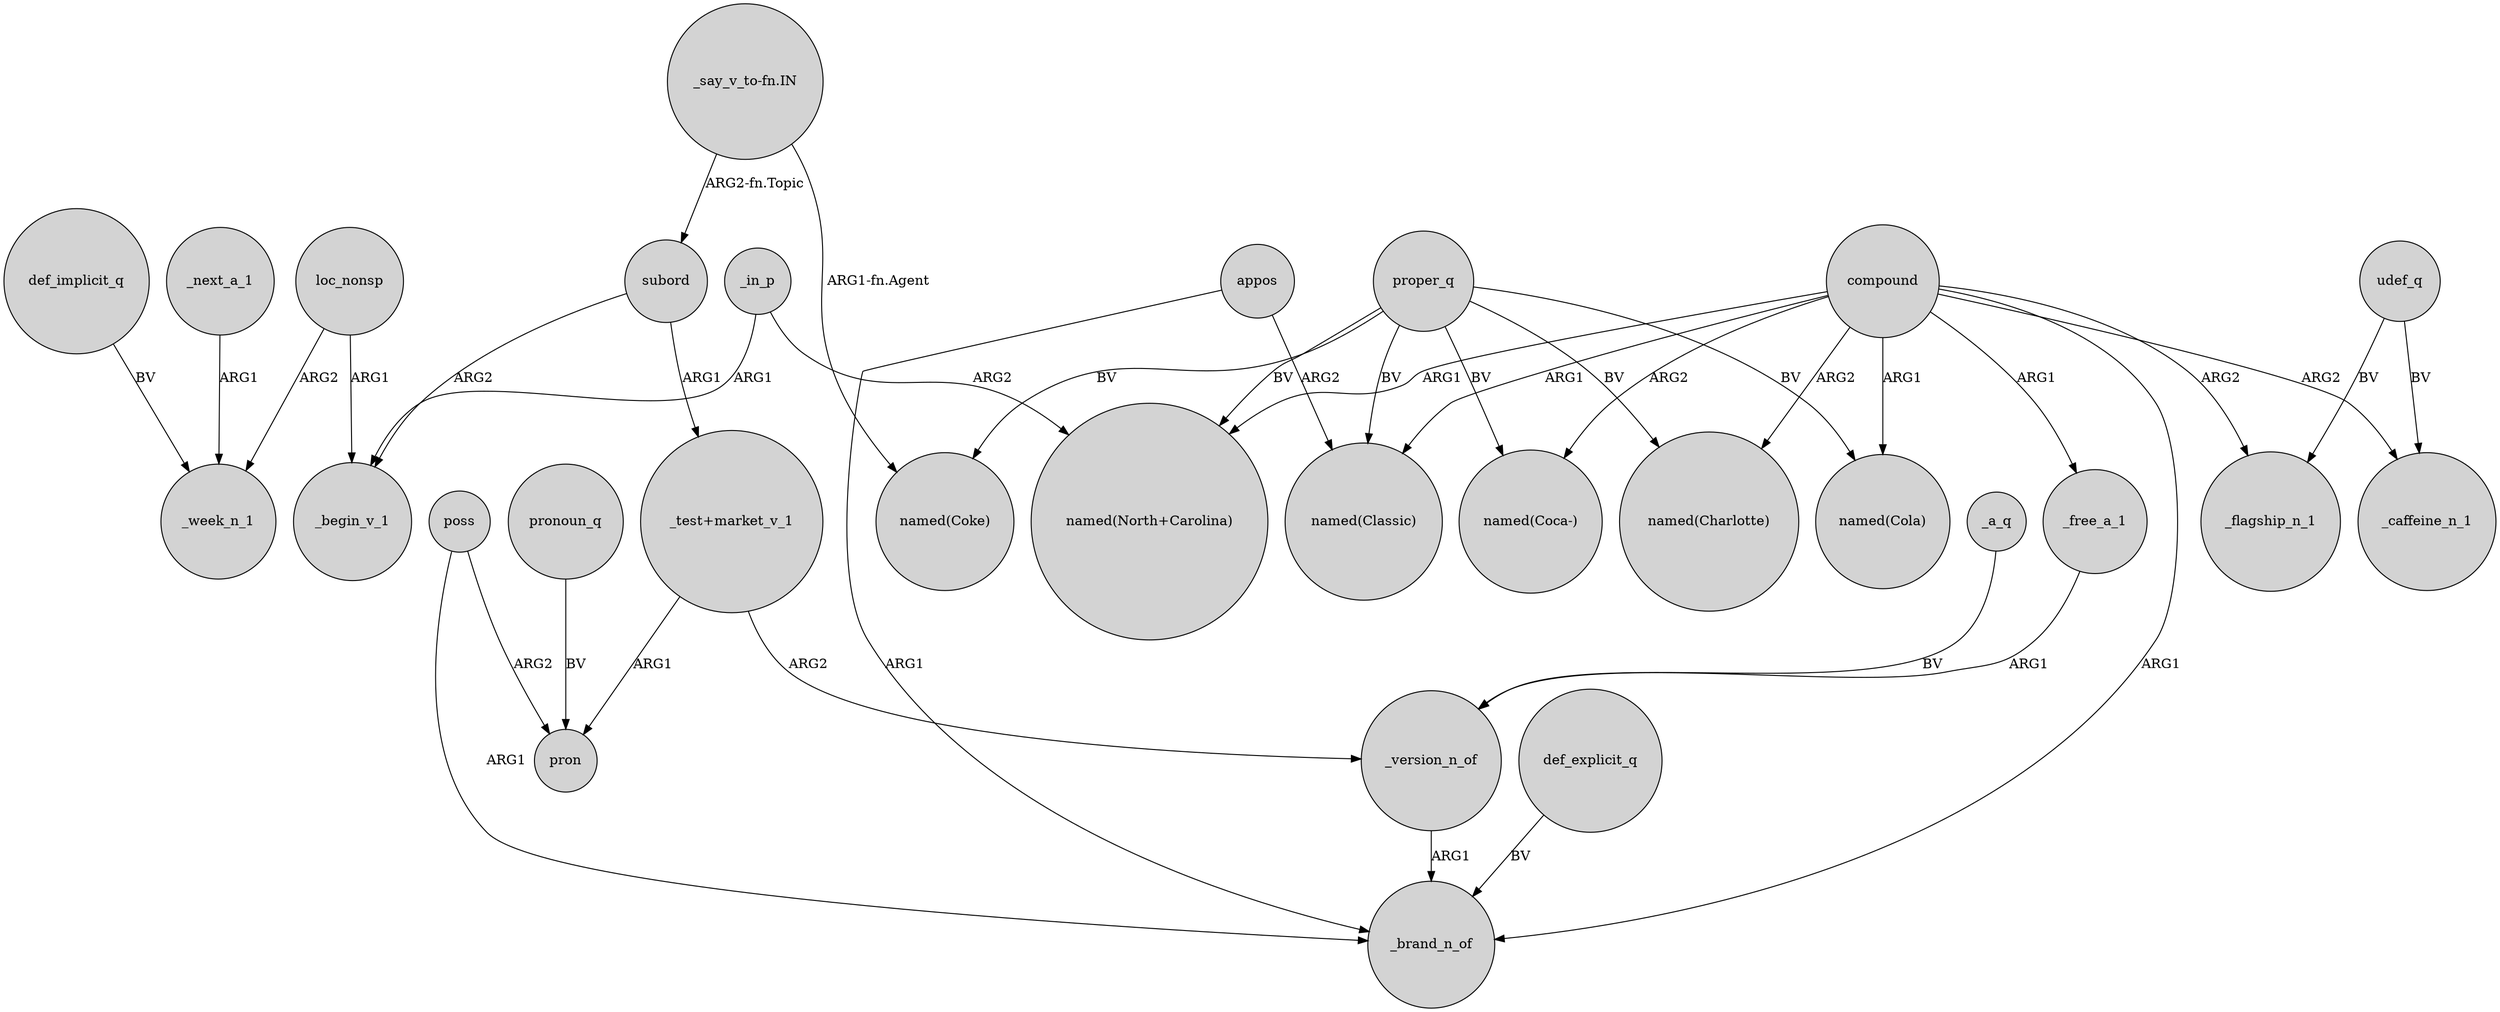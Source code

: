 digraph {
	node [shape=circle style=filled]
	def_implicit_q -> _week_n_1 [label=BV]
	poss -> pron [label=ARG2]
	compound -> _free_a_1 [label=ARG1]
	proper_q -> "named(Coca-)" [label=BV]
	"_test+market_v_1" -> pron [label=ARG1]
	compound -> "named(Classic)" [label=ARG1]
	compound -> _brand_n_of [label=ARG1]
	compound -> _flagship_n_1 [label=ARG2]
	udef_q -> _caffeine_n_1 [label=BV]
	"_test+market_v_1" -> _version_n_of [label=ARG2]
	"_say_v_to-fn.IN" -> "named(Coke)" [label="ARG1-fn.Agent"]
	_free_a_1 -> _version_n_of [label=ARG1]
	proper_q -> "named(Classic)" [label=BV]
	proper_q -> "named(Coke)" [label=BV]
	_in_p -> _begin_v_1 [label=ARG1]
	compound -> "named(Coca-)" [label=ARG2]
	compound -> _caffeine_n_1 [label=ARG2]
	loc_nonsp -> _begin_v_1 [label=ARG1]
	proper_q -> "named(North+Carolina)" [label=BV]
	appos -> _brand_n_of [label=ARG1]
	pronoun_q -> pron [label=BV]
	loc_nonsp -> _week_n_1 [label=ARG2]
	_a_q -> _version_n_of [label=BV]
	proper_q -> "named(Cola)" [label=BV]
	_version_n_of -> _brand_n_of [label=ARG1]
	compound -> "named(Cola)" [label=ARG1]
	subord -> _begin_v_1 [label=ARG2]
	def_explicit_q -> _brand_n_of [label=BV]
	"_say_v_to-fn.IN" -> subord [label="ARG2-fn.Topic"]
	appos -> "named(Classic)" [label=ARG2]
	udef_q -> _flagship_n_1 [label=BV]
	_next_a_1 -> _week_n_1 [label=ARG1]
	compound -> "named(Charlotte)" [label=ARG2]
	proper_q -> "named(Charlotte)" [label=BV]
	poss -> _brand_n_of [label=ARG1]
	_in_p -> "named(North+Carolina)" [label=ARG2]
	compound -> "named(North+Carolina)" [label=ARG1]
	subord -> "_test+market_v_1" [label=ARG1]
}
